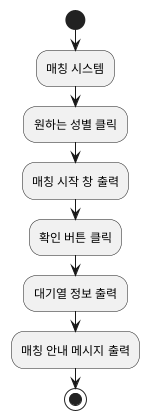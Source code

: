 @startuml

start
:매칭 시스템;
:원하는 성별 클릭;
:매칭 시작 창 출력;
:확인 버튼 클릭;
:대기열 정보 출력;
:매칭 안내 메시지 출력;
stop
@enduml